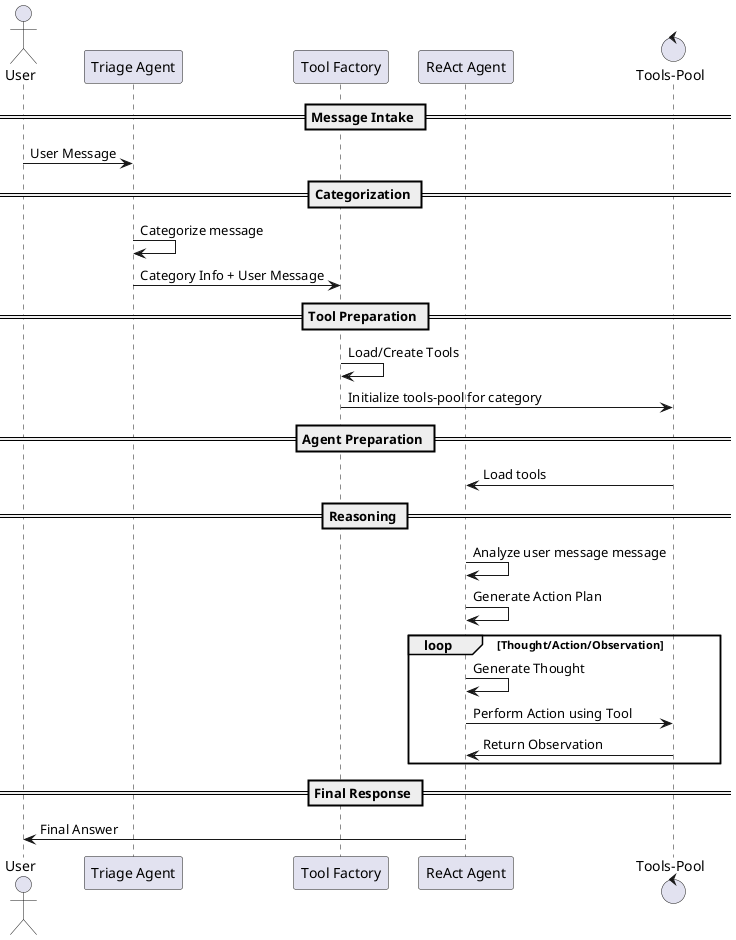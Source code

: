 @startuml AgenticPipeline

actor User

participant "Triage Agent" as Triage
participant "Tool Factory" as Factory
participant "ReAct Agent" as ReAct
control "Tools-Pool" as Tools

== Message Intake ==
User -> Triage: User Message

== Categorization ==
Triage -> Triage: Categorize message
Triage -> Factory: Category Info + User Message

== Tool Preparation ==
Factory -> Factory: Load/Create Tools
Factory -> Tools: Initialize tools-pool for category

== Agent Preparation ==
Tools -> ReAct: Load tools

== Reasoning ==
ReAct -> ReAct: Analyze user message message
ReAct -> ReAct: Generate Action Plan

loop Thought/Action/Observation
    ReAct -> ReAct: Generate Thought
    ReAct -> Tools: Perform Action using Tool
    Tools -> ReAct: Return Observation
end

== Final Response ==
ReAct -> User: Final Answer

@enduml
